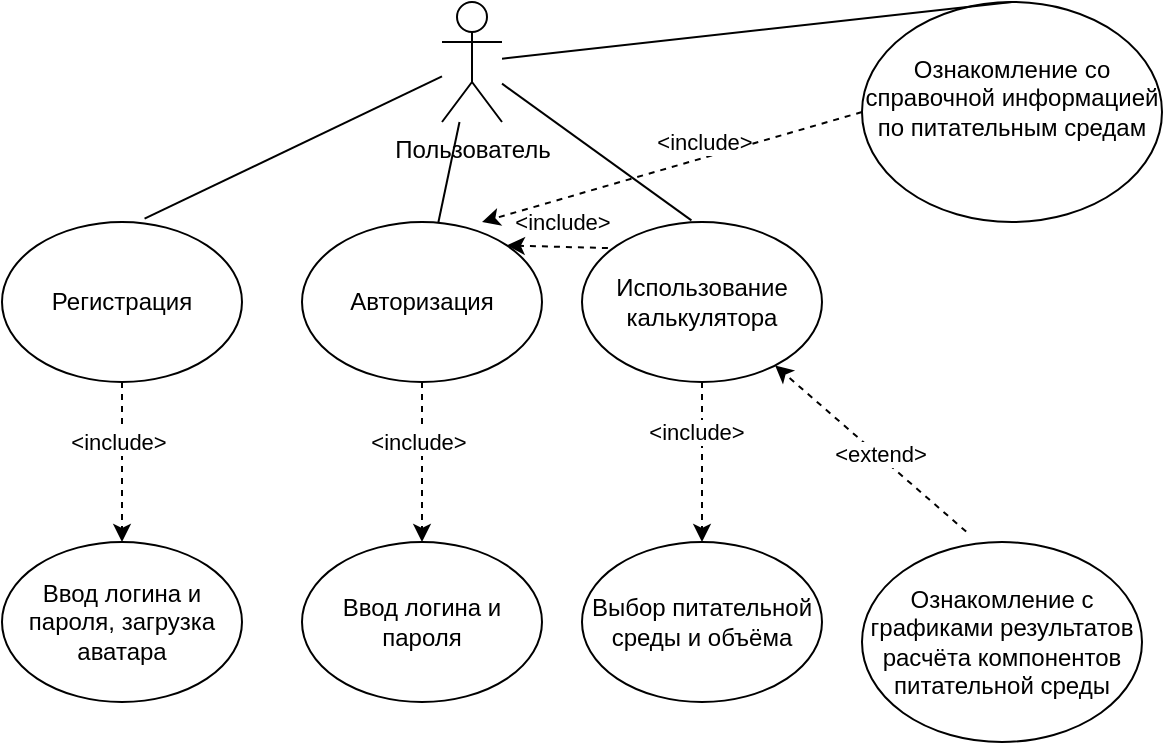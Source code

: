 <mxfile version="22.1.11" type="github">
  <diagram name="Page-1" id="4w5t4u5b5JN-xkhLOmFL">
    <mxGraphModel dx="966" dy="509" grid="0" gridSize="10" guides="1" tooltips="1" connect="1" arrows="1" fold="1" page="1" pageScale="1" pageWidth="850" pageHeight="1100" math="0" shadow="0">
      <root>
        <mxCell id="0" />
        <mxCell id="1" parent="0" />
        <mxCell id="CQXgIxBLbR4aW3MP4KkY-19" value="Пользователь" style="shape=umlActor;verticalLabelPosition=bottom;verticalAlign=top;html=1;outlineConnect=0;" parent="1" vertex="1">
          <mxGeometry x="340" y="50" width="30" height="60" as="geometry" />
        </mxCell>
        <mxCell id="CQXgIxBLbR4aW3MP4KkY-20" value="Регистрация" style="ellipse;whiteSpace=wrap;html=1;" parent="1" vertex="1">
          <mxGeometry x="120" y="160" width="120" height="80" as="geometry" />
        </mxCell>
        <mxCell id="CQXgIxBLbR4aW3MP4KkY-21" value="Авторизация" style="ellipse;whiteSpace=wrap;html=1;" parent="1" vertex="1">
          <mxGeometry x="270" y="160" width="120" height="80" as="geometry" />
        </mxCell>
        <mxCell id="CQXgIxBLbR4aW3MP4KkY-22" value="Использование калькулятора" style="ellipse;whiteSpace=wrap;html=1;" parent="1" vertex="1">
          <mxGeometry x="410" y="160" width="120" height="80" as="geometry" />
        </mxCell>
        <mxCell id="CQXgIxBLbR4aW3MP4KkY-23" value="" style="endArrow=none;html=1;rounded=0;exitX=0.594;exitY=-0.021;exitDx=0;exitDy=0;exitPerimeter=0;" parent="1" source="CQXgIxBLbR4aW3MP4KkY-20" target="CQXgIxBLbR4aW3MP4KkY-19" edge="1">
          <mxGeometry width="50" height="50" relative="1" as="geometry">
            <mxPoint x="80" y="330" as="sourcePoint" />
            <mxPoint x="130" y="280" as="targetPoint" />
          </mxGeometry>
        </mxCell>
        <mxCell id="CQXgIxBLbR4aW3MP4KkY-24" value="" style="endArrow=none;html=1;rounded=0;" parent="1" source="CQXgIxBLbR4aW3MP4KkY-21" target="CQXgIxBLbR4aW3MP4KkY-19" edge="1">
          <mxGeometry width="50" height="50" relative="1" as="geometry">
            <mxPoint x="80" y="330" as="sourcePoint" />
            <mxPoint x="130" y="280" as="targetPoint" />
          </mxGeometry>
        </mxCell>
        <mxCell id="CQXgIxBLbR4aW3MP4KkY-25" value="" style="endArrow=none;html=1;rounded=0;exitX=0.456;exitY=-0.01;exitDx=0;exitDy=0;exitPerimeter=0;" parent="1" source="CQXgIxBLbR4aW3MP4KkY-22" target="CQXgIxBLbR4aW3MP4KkY-19" edge="1">
          <mxGeometry width="50" height="50" relative="1" as="geometry">
            <mxPoint x="80" y="330" as="sourcePoint" />
            <mxPoint x="130" y="280" as="targetPoint" />
          </mxGeometry>
        </mxCell>
        <mxCell id="CQXgIxBLbR4aW3MP4KkY-26" value="Ввод логина и пароля, загрузка аватара" style="ellipse;whiteSpace=wrap;html=1;" parent="1" vertex="1">
          <mxGeometry x="120" y="320" width="120" height="80" as="geometry" />
        </mxCell>
        <mxCell id="CQXgIxBLbR4aW3MP4KkY-27" value="" style="endArrow=classic;html=1;rounded=0;exitX=0.5;exitY=1;exitDx=0;exitDy=0;entryX=0.5;entryY=0;entryDx=0;entryDy=0;dashed=1;" parent="1" source="CQXgIxBLbR4aW3MP4KkY-20" target="CQXgIxBLbR4aW3MP4KkY-26" edge="1">
          <mxGeometry width="50" height="50" relative="1" as="geometry">
            <mxPoint x="260" y="330" as="sourcePoint" />
            <mxPoint x="310" y="280" as="targetPoint" />
          </mxGeometry>
        </mxCell>
        <mxCell id="CQXgIxBLbR4aW3MP4KkY-28" value="&amp;lt;include&amp;gt;" style="edgeLabel;html=1;align=center;verticalAlign=middle;resizable=0;points=[];" parent="CQXgIxBLbR4aW3MP4KkY-27" vertex="1" connectable="0">
          <mxGeometry x="-0.25" y="-2" relative="1" as="geometry">
            <mxPoint as="offset" />
          </mxGeometry>
        </mxCell>
        <mxCell id="CQXgIxBLbR4aW3MP4KkY-29" value="Ввод логина и пароля" style="ellipse;whiteSpace=wrap;html=1;" parent="1" vertex="1">
          <mxGeometry x="270" y="320" width="120" height="80" as="geometry" />
        </mxCell>
        <mxCell id="CQXgIxBLbR4aW3MP4KkY-30" value="" style="endArrow=classic;html=1;rounded=0;exitX=0.5;exitY=1;exitDx=0;exitDy=0;dashed=1;" parent="1" source="CQXgIxBLbR4aW3MP4KkY-21" target="CQXgIxBLbR4aW3MP4KkY-29" edge="1">
          <mxGeometry width="50" height="50" relative="1" as="geometry">
            <mxPoint x="329.58" y="240" as="sourcePoint" />
            <mxPoint x="329.58" y="320" as="targetPoint" />
          </mxGeometry>
        </mxCell>
        <mxCell id="CQXgIxBLbR4aW3MP4KkY-31" value="&amp;lt;include&amp;gt;" style="edgeLabel;html=1;align=center;verticalAlign=middle;resizable=0;points=[];" parent="CQXgIxBLbR4aW3MP4KkY-30" vertex="1" connectable="0">
          <mxGeometry x="-0.25" y="-2" relative="1" as="geometry">
            <mxPoint as="offset" />
          </mxGeometry>
        </mxCell>
        <mxCell id="CQXgIxBLbR4aW3MP4KkY-32" value="&lt;div&gt;Выбор питательной среды и объёма&lt;/div&gt;" style="ellipse;whiteSpace=wrap;html=1;" parent="1" vertex="1">
          <mxGeometry x="410" y="320" width="120" height="80" as="geometry" />
        </mxCell>
        <mxCell id="CQXgIxBLbR4aW3MP4KkY-33" value="" style="endArrow=classic;html=1;rounded=0;exitX=0.5;exitY=1;exitDx=0;exitDy=0;dashed=1;" parent="1" source="CQXgIxBLbR4aW3MP4KkY-22" target="CQXgIxBLbR4aW3MP4KkY-32" edge="1">
          <mxGeometry width="50" height="50" relative="1" as="geometry">
            <mxPoint x="340" y="310" as="sourcePoint" />
            <mxPoint x="390" y="260" as="targetPoint" />
          </mxGeometry>
        </mxCell>
        <mxCell id="CQXgIxBLbR4aW3MP4KkY-34" value="&amp;lt;include&amp;gt;" style="edgeLabel;html=1;align=center;verticalAlign=middle;resizable=0;points=[];" parent="CQXgIxBLbR4aW3MP4KkY-33" vertex="1" connectable="0">
          <mxGeometry x="-0.375" y="-3" relative="1" as="geometry">
            <mxPoint as="offset" />
          </mxGeometry>
        </mxCell>
        <mxCell id="CQXgIxBLbR4aW3MP4KkY-35" value="&lt;div&gt;Ознакомление со справочной информацией по питательным средам&lt;/div&gt;&lt;div&gt;&lt;br&gt;&lt;/div&gt;" style="ellipse;whiteSpace=wrap;html=1;" parent="1" vertex="1">
          <mxGeometry x="550" y="50" width="150" height="110" as="geometry" />
        </mxCell>
        <mxCell id="CQXgIxBLbR4aW3MP4KkY-36" value="" style="endArrow=none;html=1;rounded=0;entryX=0.5;entryY=0;entryDx=0;entryDy=0;" parent="1" source="CQXgIxBLbR4aW3MP4KkY-19" target="CQXgIxBLbR4aW3MP4KkY-35" edge="1">
          <mxGeometry width="50" height="50" relative="1" as="geometry">
            <mxPoint x="440" y="310" as="sourcePoint" />
            <mxPoint x="490" y="260" as="targetPoint" />
          </mxGeometry>
        </mxCell>
        <mxCell id="CQXgIxBLbR4aW3MP4KkY-37" value="&lt;div&gt;Ознакомление с графиками результатов расчёта компонентов питательной среды&lt;/div&gt;" style="ellipse;whiteSpace=wrap;html=1;" parent="1" vertex="1">
          <mxGeometry x="550" y="320" width="140" height="100" as="geometry" />
        </mxCell>
        <mxCell id="CQXgIxBLbR4aW3MP4KkY-38" value="" style="endArrow=classic;html=1;rounded=0;exitX=0.372;exitY=-0.052;exitDx=0;exitDy=0;exitPerimeter=0;dashed=1;" parent="1" source="CQXgIxBLbR4aW3MP4KkY-37" target="CQXgIxBLbR4aW3MP4KkY-22" edge="1">
          <mxGeometry width="50" height="50" relative="1" as="geometry">
            <mxPoint x="440" y="310" as="sourcePoint" />
            <mxPoint x="490" y="260" as="targetPoint" />
          </mxGeometry>
        </mxCell>
        <mxCell id="CQXgIxBLbR4aW3MP4KkY-39" value="&lt;div&gt;&amp;lt;extend&amp;gt;&lt;/div&gt;" style="edgeLabel;html=1;align=center;verticalAlign=middle;resizable=0;points=[];" parent="CQXgIxBLbR4aW3MP4KkY-38" vertex="1" connectable="0">
          <mxGeometry x="-0.067" y="-2" relative="1" as="geometry">
            <mxPoint y="1" as="offset" />
          </mxGeometry>
        </mxCell>
        <mxCell id="I0tuEyCezy9iVchgh-io-1" value="" style="endArrow=classic;html=1;rounded=0;exitX=0.108;exitY=0.163;exitDx=0;exitDy=0;entryX=1;entryY=0;entryDx=0;entryDy=0;dashed=1;exitPerimeter=0;" edge="1" parent="1" source="CQXgIxBLbR4aW3MP4KkY-22" target="CQXgIxBLbR4aW3MP4KkY-21">
          <mxGeometry width="50" height="50" relative="1" as="geometry">
            <mxPoint x="410" y="180" as="sourcePoint" />
            <mxPoint x="360" y="230" as="targetPoint" />
          </mxGeometry>
        </mxCell>
        <mxCell id="I0tuEyCezy9iVchgh-io-2" value="&amp;lt;include&amp;gt;" style="edgeLabel;html=1;align=center;verticalAlign=middle;resizable=0;points=[];" vertex="1" connectable="0" parent="I0tuEyCezy9iVchgh-io-1">
          <mxGeometry x="-0.337" relative="1" as="geometry">
            <mxPoint x="-6" y="-13" as="offset" />
          </mxGeometry>
        </mxCell>
        <mxCell id="I0tuEyCezy9iVchgh-io-4" style="rounded=0;orthogonalLoop=1;jettySize=auto;html=1;entryX=0.75;entryY=0;entryDx=0;entryDy=0;entryPerimeter=0;dashed=1;exitX=0;exitY=0.5;exitDx=0;exitDy=0;" edge="1" parent="1" source="CQXgIxBLbR4aW3MP4KkY-35" target="CQXgIxBLbR4aW3MP4KkY-21">
          <mxGeometry relative="1" as="geometry" />
        </mxCell>
        <mxCell id="I0tuEyCezy9iVchgh-io-5" value="&amp;lt;include&amp;gt;" style="edgeLabel;html=1;align=center;verticalAlign=middle;resizable=0;points=[];" vertex="1" connectable="0" parent="I0tuEyCezy9iVchgh-io-4">
          <mxGeometry x="-0.289" relative="1" as="geometry">
            <mxPoint x="-12" y="-5" as="offset" />
          </mxGeometry>
        </mxCell>
      </root>
    </mxGraphModel>
  </diagram>
</mxfile>

